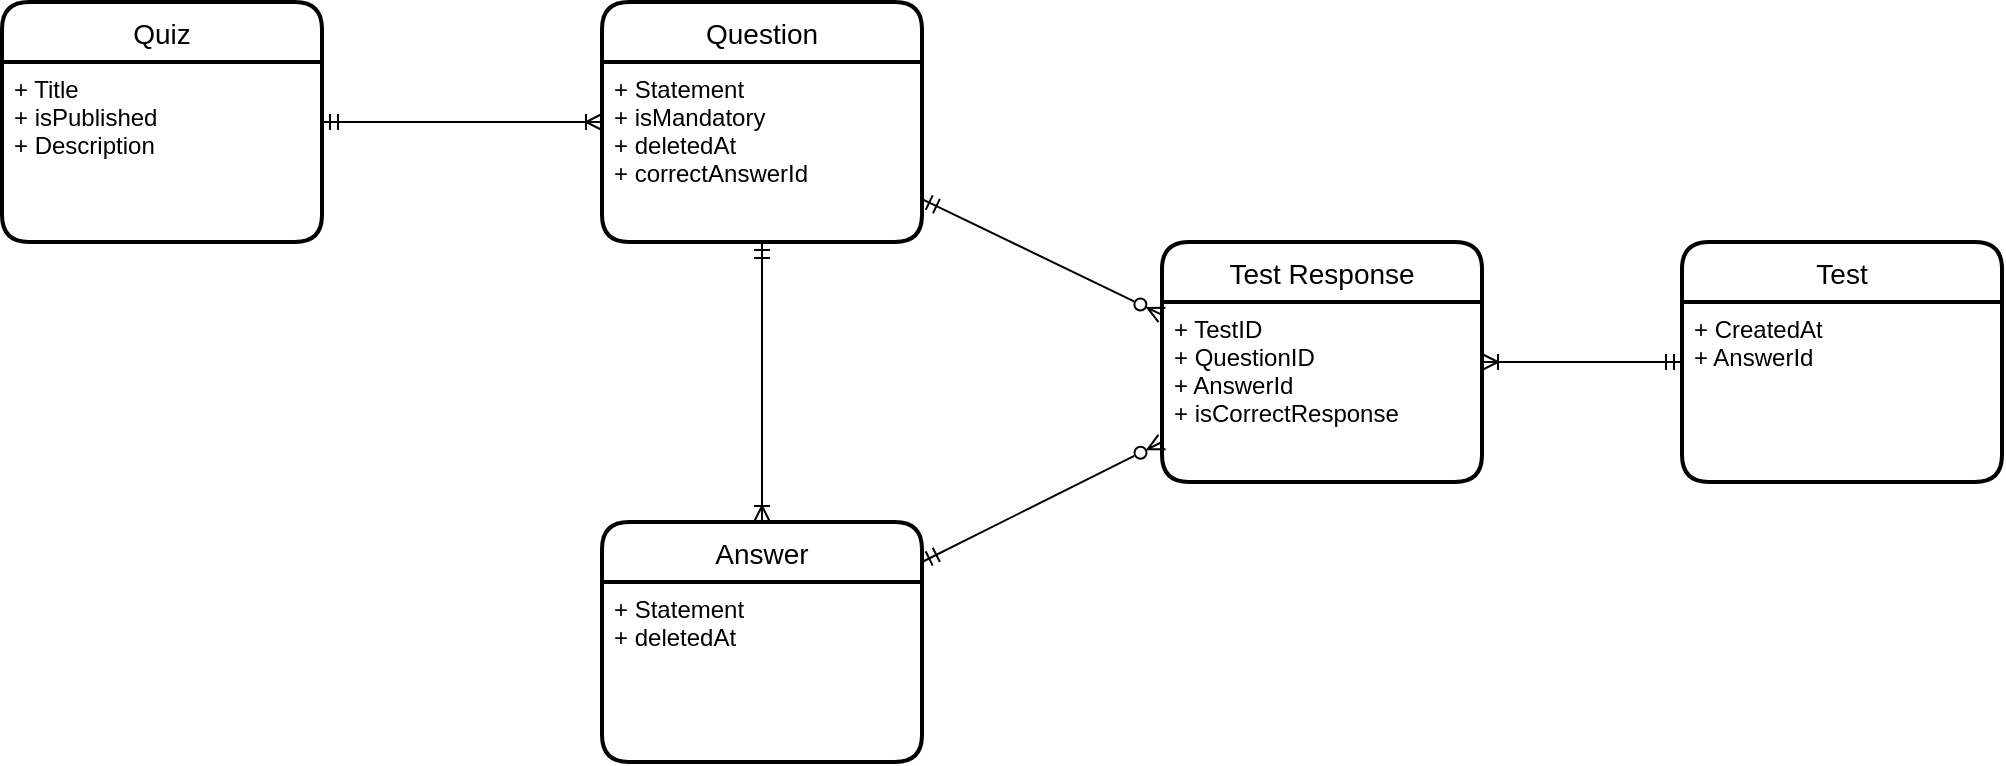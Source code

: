 <mxfile>
    <diagram id="Kc3ir41niowFqdIu_aBE" name="Page-1">
        <mxGraphModel dx="1742" dy="895" grid="1" gridSize="10" guides="1" tooltips="1" connect="1" arrows="1" fold="1" page="1" pageScale="1" pageWidth="1100" pageHeight="850" math="0" shadow="0">
            <root>
                <mxCell id="0"/>
                <mxCell id="1" parent="0"/>
                <mxCell id="19" style="edgeStyle=none;html=1;startArrow=ERmandOne;startFill=0;endArrow=ERoneToMany;endFill=0;" parent="1" source="15" target="17" edge="1">
                    <mxGeometry relative="1" as="geometry"/>
                </mxCell>
                <mxCell id="15" value="Quiz" style="swimlane;childLayout=stackLayout;horizontal=1;startSize=30;horizontalStack=0;rounded=1;fontSize=14;fontStyle=0;strokeWidth=2;resizeParent=0;resizeLast=1;shadow=0;dashed=0;align=center;" parent="1" vertex="1">
                    <mxGeometry x="50" y="235" width="160" height="120" as="geometry"/>
                </mxCell>
                <mxCell id="16" value="+ Title&#10;+ isPublished&#10;+ Description" style="align=left;strokeColor=none;fillColor=none;spacingLeft=4;fontSize=12;verticalAlign=top;resizable=0;rotatable=0;part=1;" parent="15" vertex="1">
                    <mxGeometry y="30" width="160" height="90" as="geometry"/>
                </mxCell>
                <mxCell id="22" style="edgeStyle=none;html=1;startArrow=ERmandOne;startFill=0;endArrow=ERoneToMany;endFill=0;" parent="1" source="17" target="20" edge="1">
                    <mxGeometry relative="1" as="geometry"/>
                </mxCell>
                <mxCell id="32" style="edgeStyle=none;html=1;startArrow=ERmandOne;startFill=0;endArrow=ERzeroToMany;endFill=0;" parent="1" source="17" target="25" edge="1">
                    <mxGeometry relative="1" as="geometry"/>
                </mxCell>
                <mxCell id="17" value="Question" style="swimlane;childLayout=stackLayout;horizontal=1;startSize=30;horizontalStack=0;rounded=1;fontSize=14;fontStyle=0;strokeWidth=2;resizeParent=0;resizeLast=1;shadow=0;dashed=0;align=center;" parent="1" vertex="1">
                    <mxGeometry x="350" y="235" width="160" height="120" as="geometry"/>
                </mxCell>
                <mxCell id="18" value="+ Statement&#10;+ isMandatory&#10;+ deletedAt&#10;+ correctAnswerId" style="align=left;strokeColor=none;fillColor=none;spacingLeft=4;fontSize=12;verticalAlign=top;resizable=0;rotatable=0;part=1;" parent="17" vertex="1">
                    <mxGeometry y="30" width="160" height="90" as="geometry"/>
                </mxCell>
                <mxCell id="31" style="edgeStyle=none;html=1;startArrow=ERmandOne;startFill=0;endArrow=ERzeroToMany;endFill=0;" parent="1" source="20" target="24" edge="1">
                    <mxGeometry relative="1" as="geometry"/>
                </mxCell>
                <mxCell id="20" value="Answer" style="swimlane;childLayout=stackLayout;horizontal=1;startSize=30;horizontalStack=0;rounded=1;fontSize=14;fontStyle=0;strokeWidth=2;resizeParent=0;resizeLast=1;shadow=0;dashed=0;align=center;" parent="1" vertex="1">
                    <mxGeometry x="350" y="495" width="160" height="120" as="geometry"/>
                </mxCell>
                <mxCell id="21" value="+ Statement&#10;+ deletedAt" style="align=left;strokeColor=none;fillColor=none;spacingLeft=4;fontSize=12;verticalAlign=top;resizable=0;rotatable=0;part=1;" parent="20" vertex="1">
                    <mxGeometry y="30" width="160" height="90" as="geometry"/>
                </mxCell>
                <mxCell id="24" value="Test Response" style="swimlane;childLayout=stackLayout;horizontal=1;startSize=30;horizontalStack=0;rounded=1;fontSize=14;fontStyle=0;strokeWidth=2;resizeParent=0;resizeLast=1;shadow=0;dashed=0;align=center;" parent="1" vertex="1">
                    <mxGeometry x="630" y="355" width="160" height="120" as="geometry"/>
                </mxCell>
                <mxCell id="25" value="+ TestID&#10;+ QuestionID&#10;+ AnswerId&#10;+ isCorrectResponse" style="align=left;strokeColor=none;fillColor=none;spacingLeft=4;fontSize=12;verticalAlign=top;resizable=0;rotatable=0;part=1;" parent="24" vertex="1">
                    <mxGeometry y="30" width="160" height="90" as="geometry"/>
                </mxCell>
                <mxCell id="30" style="edgeStyle=none;html=1;startArrow=ERmandOne;startFill=0;endArrow=ERoneToMany;endFill=0;" parent="1" source="28" target="24" edge="1">
                    <mxGeometry relative="1" as="geometry"/>
                </mxCell>
                <mxCell id="28" value="Test" style="swimlane;childLayout=stackLayout;horizontal=1;startSize=30;horizontalStack=0;rounded=1;fontSize=14;fontStyle=0;strokeWidth=2;resizeParent=0;resizeLast=1;shadow=0;dashed=0;align=center;" parent="1" vertex="1">
                    <mxGeometry x="890" y="355" width="160" height="120" as="geometry"/>
                </mxCell>
                <mxCell id="29" value="+ CreatedAt&#10;+ AnswerId" style="align=left;strokeColor=none;fillColor=none;spacingLeft=4;fontSize=12;verticalAlign=top;resizable=0;rotatable=0;part=1;" parent="28" vertex="1">
                    <mxGeometry y="30" width="160" height="90" as="geometry"/>
                </mxCell>
            </root>
        </mxGraphModel>
    </diagram>
    <diagram id="c_hDlFTwYju-yzmea6Tc" name="Page-2">
        <mxGraphModel dx="2194" dy="895" grid="1" gridSize="10" guides="1" tooltips="1" connect="1" arrows="1" fold="1" page="1" pageScale="1" pageWidth="1100" pageHeight="850" math="0" shadow="0">
            <root>
                <mxCell id="0"/>
                <mxCell id="1" parent="0"/>
                <mxCell id="2ymVwf4hOKZkeweYf4yv-19" value="Create Path" style="whiteSpace=wrap;html=1;verticalAlign=top;" vertex="1" parent="1">
                    <mxGeometry x="40" y="40" width="460" height="460" as="geometry"/>
                </mxCell>
                <mxCell id="2ymVwf4hOKZkeweYf4yv-3" value="post" style="edgeStyle=none;html=1;" edge="1" parent="1" source="2ymVwf4hOKZkeweYf4yv-1" target="2ymVwf4hOKZkeweYf4yv-2">
                    <mxGeometry relative="1" as="geometry"/>
                </mxCell>
                <mxCell id="2ymVwf4hOKZkeweYf4yv-14" value="post" style="edgeStyle=none;html=1;" edge="1" parent="1" source="2ymVwf4hOKZkeweYf4yv-1" target="2ymVwf4hOKZkeweYf4yv-4">
                    <mxGeometry relative="1" as="geometry"/>
                </mxCell>
                <mxCell id="2ymVwf4hOKZkeweYf4yv-15" value="post" style="edgeStyle=none;html=1;" edge="1" parent="1" source="2ymVwf4hOKZkeweYf4yv-1" target="2ymVwf4hOKZkeweYf4yv-9">
                    <mxGeometry relative="1" as="geometry"/>
                </mxCell>
                <mxCell id="2ymVwf4hOKZkeweYf4yv-1" value="examinar" style="shape=umlActor;verticalLabelPosition=bottom;verticalAlign=top;html=1;" vertex="1" parent="1">
                    <mxGeometry x="80" y="290" width="30" height="60" as="geometry"/>
                </mxCell>
                <mxCell id="2ymVwf4hOKZkeweYf4yv-2" value="quiz" style="ellipse;whiteSpace=wrap;html=1;" vertex="1" parent="1">
                    <mxGeometry x="210" y="130" width="140" height="70" as="geometry"/>
                </mxCell>
                <mxCell id="2ymVwf4hOKZkeweYf4yv-5" value="&amp;lt;&amp;lt;extends&amp;gt;&amp;gt;" style="edgeStyle=none;html=1;" edge="1" parent="1" source="2ymVwf4hOKZkeweYf4yv-4" target="2ymVwf4hOKZkeweYf4yv-2">
                    <mxGeometry relative="1" as="geometry"/>
                </mxCell>
                <mxCell id="2ymVwf4hOKZkeweYf4yv-11" value="&amp;lt;&amp;lt;includes&amp;gt;&amp;gt;" style="edgeStyle=none;html=1;" edge="1" parent="1" source="2ymVwf4hOKZkeweYf4yv-4" target="2ymVwf4hOKZkeweYf4yv-9">
                    <mxGeometry relative="1" as="geometry"/>
                </mxCell>
                <mxCell id="2ymVwf4hOKZkeweYf4yv-4" value="quizId:&amp;nbsp;&lt;br&gt;questions &amp;lt; array &amp;gt;" style="ellipse;whiteSpace=wrap;html=1;" vertex="1" parent="1">
                    <mxGeometry x="350" y="230" width="140" height="70" as="geometry"/>
                </mxCell>
                <mxCell id="2ymVwf4hOKZkeweYf4yv-9" value="questionId:&lt;br&gt;answers" style="ellipse;whiteSpace=wrap;html=1;" vertex="1" parent="1">
                    <mxGeometry x="340" y="360" width="140" height="70" as="geometry"/>
                </mxCell>
                <mxCell id="2ymVwf4hOKZkeweYf4yv-20" value="Create Path" style="whiteSpace=wrap;html=1;verticalAlign=top;" vertex="1" parent="1">
                    <mxGeometry x="550" y="40" width="460" height="460" as="geometry"/>
                </mxCell>
                <mxCell id="2ymVwf4hOKZkeweYf4yv-22" value="post" style="edgeStyle=none;html=1;" edge="1" source="2ymVwf4hOKZkeweYf4yv-24" target="2ymVwf4hOKZkeweYf4yv-28" parent="1">
                    <mxGeometry relative="1" as="geometry"/>
                </mxCell>
                <mxCell id="2ymVwf4hOKZkeweYf4yv-23" value="post" style="edgeStyle=none;html=1;" edge="1" source="2ymVwf4hOKZkeweYf4yv-24" target="2ymVwf4hOKZkeweYf4yv-29" parent="1">
                    <mxGeometry relative="1" as="geometry"/>
                </mxCell>
                <mxCell id="2ymVwf4hOKZkeweYf4yv-24" value="student" style="shape=umlActor;verticalLabelPosition=bottom;verticalAlign=top;html=1;" vertex="1" parent="1">
                    <mxGeometry x="590" y="290" width="30" height="60" as="geometry"/>
                </mxCell>
                <mxCell id="2ymVwf4hOKZkeweYf4yv-27" value="&amp;lt;&amp;lt;includes&amp;gt;&amp;gt;" style="edgeStyle=none;html=1;" edge="1" source="2ymVwf4hOKZkeweYf4yv-28" target="2ymVwf4hOKZkeweYf4yv-29" parent="1">
                    <mxGeometry relative="1" as="geometry"/>
                </mxCell>
                <mxCell id="2ymVwf4hOKZkeweYf4yv-28" value="quizId:&lt;br&gt;assessment" style="ellipse;whiteSpace=wrap;html=1;" vertex="1" parent="1">
                    <mxGeometry x="720" y="170" width="140" height="70" as="geometry"/>
                </mxCell>
                <mxCell id="2ymVwf4hOKZkeweYf4yv-29" value="assessmentId:&lt;br&gt;response" style="ellipse;whiteSpace=wrap;html=1;" vertex="1" parent="1">
                    <mxGeometry x="810" y="290" width="140" height="70" as="geometry"/>
                </mxCell>
                <mxCell id="2ymVwf4hOKZkeweYf4yv-30" value="update Path" style="whiteSpace=wrap;html=1;verticalAlign=top;" vertex="1" parent="1">
                    <mxGeometry x="40" y="530" width="460" height="460" as="geometry"/>
                </mxCell>
            </root>
        </mxGraphModel>
    </diagram>
</mxfile>